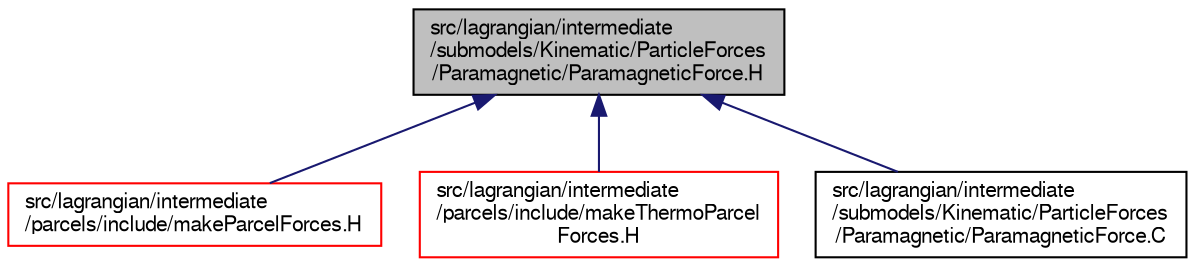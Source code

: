 digraph "src/lagrangian/intermediate/submodels/Kinematic/ParticleForces/Paramagnetic/ParamagneticForce.H"
{
  bgcolor="transparent";
  edge [fontname="FreeSans",fontsize="10",labelfontname="FreeSans",labelfontsize="10"];
  node [fontname="FreeSans",fontsize="10",shape=record];
  Node328 [label="src/lagrangian/intermediate\l/submodels/Kinematic/ParticleForces\l/Paramagnetic/ParamagneticForce.H",height=0.2,width=0.4,color="black", fillcolor="grey75", style="filled", fontcolor="black"];
  Node328 -> Node329 [dir="back",color="midnightblue",fontsize="10",style="solid",fontname="FreeSans"];
  Node329 [label="src/lagrangian/intermediate\l/parcels/include/makeParcelForces.H",height=0.2,width=0.4,color="red",URL="$a05342.html"];
  Node328 -> Node333 [dir="back",color="midnightblue",fontsize="10",style="solid",fontname="FreeSans"];
  Node333 [label="src/lagrangian/intermediate\l/parcels/include/makeThermoParcel\lForces.H",height=0.2,width=0.4,color="red",URL="$a05387.html"];
  Node328 -> Node338 [dir="back",color="midnightblue",fontsize="10",style="solid",fontname="FreeSans"];
  Node338 [label="src/lagrangian/intermediate\l/submodels/Kinematic/ParticleForces\l/Paramagnetic/ParamagneticForce.C",height=0.2,width=0.4,color="black",URL="$a05882.html"];
}
